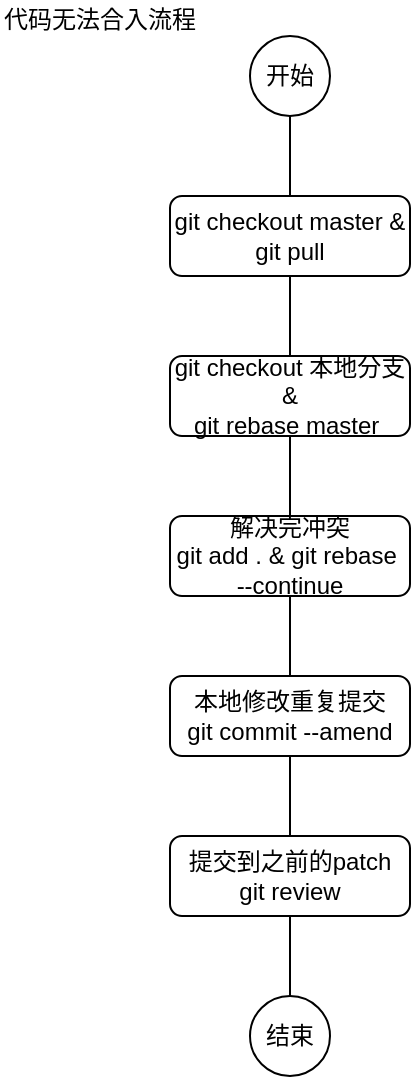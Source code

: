 <mxfile version="10.6.7" type="github"><diagram id="i7G0_HYY_bypxQ5whZ1a" name="Page-1"><mxGraphModel dx="1398" dy="724" grid="1" gridSize="10" guides="1" tooltips="1" connect="1" arrows="1" fold="1" page="1" pageScale="1" pageWidth="827" pageHeight="1169" math="0" shadow="0"><root><mxCell id="0"/><mxCell id="1" parent="0"/><mxCell id="Z4evVLxi7-6BCf7wX2iX-1" value="开始" style="ellipse;whiteSpace=wrap;html=1;aspect=fixed;" vertex="1" parent="1"><mxGeometry x="360" y="80" width="40" height="40" as="geometry"/></mxCell><mxCell id="Z4evVLxi7-6BCf7wX2iX-2" value="git checkout master &amp;amp; git pull&lt;br&gt;" style="rounded=1;whiteSpace=wrap;html=1;" vertex="1" parent="1"><mxGeometry x="320" y="160" width="120" height="40" as="geometry"/></mxCell><mxCell id="Z4evVLxi7-6BCf7wX2iX-3" value="git checkout 本地分支 &amp;amp;&lt;br&gt;git rebase master&amp;nbsp;&lt;br&gt;" style="rounded=1;whiteSpace=wrap;html=1;" vertex="1" parent="1"><mxGeometry x="320" y="240" width="120" height="40" as="geometry"/></mxCell><mxCell id="Z4evVLxi7-6BCf7wX2iX-4" value="解决完冲突&lt;br&gt;git add . &amp;amp; git rebase&amp;nbsp; --continue&lt;br&gt;" style="rounded=1;whiteSpace=wrap;html=1;" vertex="1" parent="1"><mxGeometry x="320" y="320" width="120" height="40" as="geometry"/></mxCell><mxCell id="Z4evVLxi7-6BCf7wX2iX-6" value="本地修改重复提交&lt;br&gt;git commit --amend&lt;br&gt;" style="rounded=1;whiteSpace=wrap;html=1;" vertex="1" parent="1"><mxGeometry x="320" y="400" width="120" height="40" as="geometry"/></mxCell><mxCell id="Z4evVLxi7-6BCf7wX2iX-7" value="提交到之前的patch&lt;br&gt;git review&lt;br&gt;" style="rounded=1;whiteSpace=wrap;html=1;" vertex="1" parent="1"><mxGeometry x="320" y="480" width="120" height="40" as="geometry"/></mxCell><mxCell id="Z4evVLxi7-6BCf7wX2iX-8" value="" style="endArrow=none;html=1;entryX=0.5;entryY=1;entryDx=0;entryDy=0;exitX=0.5;exitY=0;exitDx=0;exitDy=0;" edge="1" parent="1" source="Z4evVLxi7-6BCf7wX2iX-2" target="Z4evVLxi7-6BCf7wX2iX-1"><mxGeometry width="50" height="50" relative="1" as="geometry"><mxPoint x="320" y="590" as="sourcePoint"/><mxPoint x="370" y="540" as="targetPoint"/></mxGeometry></mxCell><mxCell id="Z4evVLxi7-6BCf7wX2iX-9" value="" style="endArrow=none;html=1;entryX=0.5;entryY=1;entryDx=0;entryDy=0;exitX=0.5;exitY=0;exitDx=0;exitDy=0;" edge="1" parent="1" source="Z4evVLxi7-6BCf7wX2iX-3" target="Z4evVLxi7-6BCf7wX2iX-2"><mxGeometry width="50" height="50" relative="1" as="geometry"><mxPoint x="320" y="590" as="sourcePoint"/><mxPoint x="370" y="540" as="targetPoint"/></mxGeometry></mxCell><mxCell id="Z4evVLxi7-6BCf7wX2iX-10" value="" style="endArrow=none;html=1;entryX=0.5;entryY=1;entryDx=0;entryDy=0;exitX=0.5;exitY=0;exitDx=0;exitDy=0;" edge="1" parent="1" source="Z4evVLxi7-6BCf7wX2iX-4" target="Z4evVLxi7-6BCf7wX2iX-3"><mxGeometry width="50" height="50" relative="1" as="geometry"><mxPoint x="320" y="590" as="sourcePoint"/><mxPoint x="370" y="540" as="targetPoint"/></mxGeometry></mxCell><mxCell id="Z4evVLxi7-6BCf7wX2iX-11" value="" style="endArrow=none;html=1;entryX=0.5;entryY=1;entryDx=0;entryDy=0;exitX=0.5;exitY=0;exitDx=0;exitDy=0;" edge="1" parent="1" target="Z4evVLxi7-6BCf7wX2iX-4"><mxGeometry width="50" height="50" relative="1" as="geometry"><mxPoint x="380" y="400" as="sourcePoint"/><mxPoint x="370" y="540" as="targetPoint"/></mxGeometry></mxCell><mxCell id="Z4evVLxi7-6BCf7wX2iX-15" value="" style="endArrow=none;html=1;entryX=0.5;entryY=1;entryDx=0;entryDy=0;exitX=0.5;exitY=0;exitDx=0;exitDy=0;" edge="1" parent="1"><mxGeometry width="50" height="50" relative="1" as="geometry"><mxPoint x="380" y="480" as="sourcePoint"/><mxPoint x="380" y="440" as="targetPoint"/></mxGeometry></mxCell><mxCell id="Z4evVLxi7-6BCf7wX2iX-18" value="结束" style="ellipse;whiteSpace=wrap;html=1;aspect=fixed;" vertex="1" parent="1"><mxGeometry x="360" y="560" width="40" height="40" as="geometry"/></mxCell><mxCell id="Z4evVLxi7-6BCf7wX2iX-19" value="" style="endArrow=none;html=1;entryX=0.5;entryY=1;entryDx=0;entryDy=0;exitX=0.5;exitY=0;exitDx=0;exitDy=0;" edge="1" parent="1" source="Z4evVLxi7-6BCf7wX2iX-18"><mxGeometry width="50" height="50" relative="1" as="geometry"><mxPoint x="320" y="670" as="sourcePoint"/><mxPoint x="380" y="520" as="targetPoint"/></mxGeometry></mxCell><mxCell id="Z4evVLxi7-6BCf7wX2iX-20" value="代码无法合入流程" style="text;html=1;resizable=0;points=[];autosize=1;align=left;verticalAlign=top;spacingTop=-4;" vertex="1" parent="1"><mxGeometry x="235" y="62" width="110" height="20" as="geometry"/></mxCell></root></mxGraphModel></diagram></mxfile>